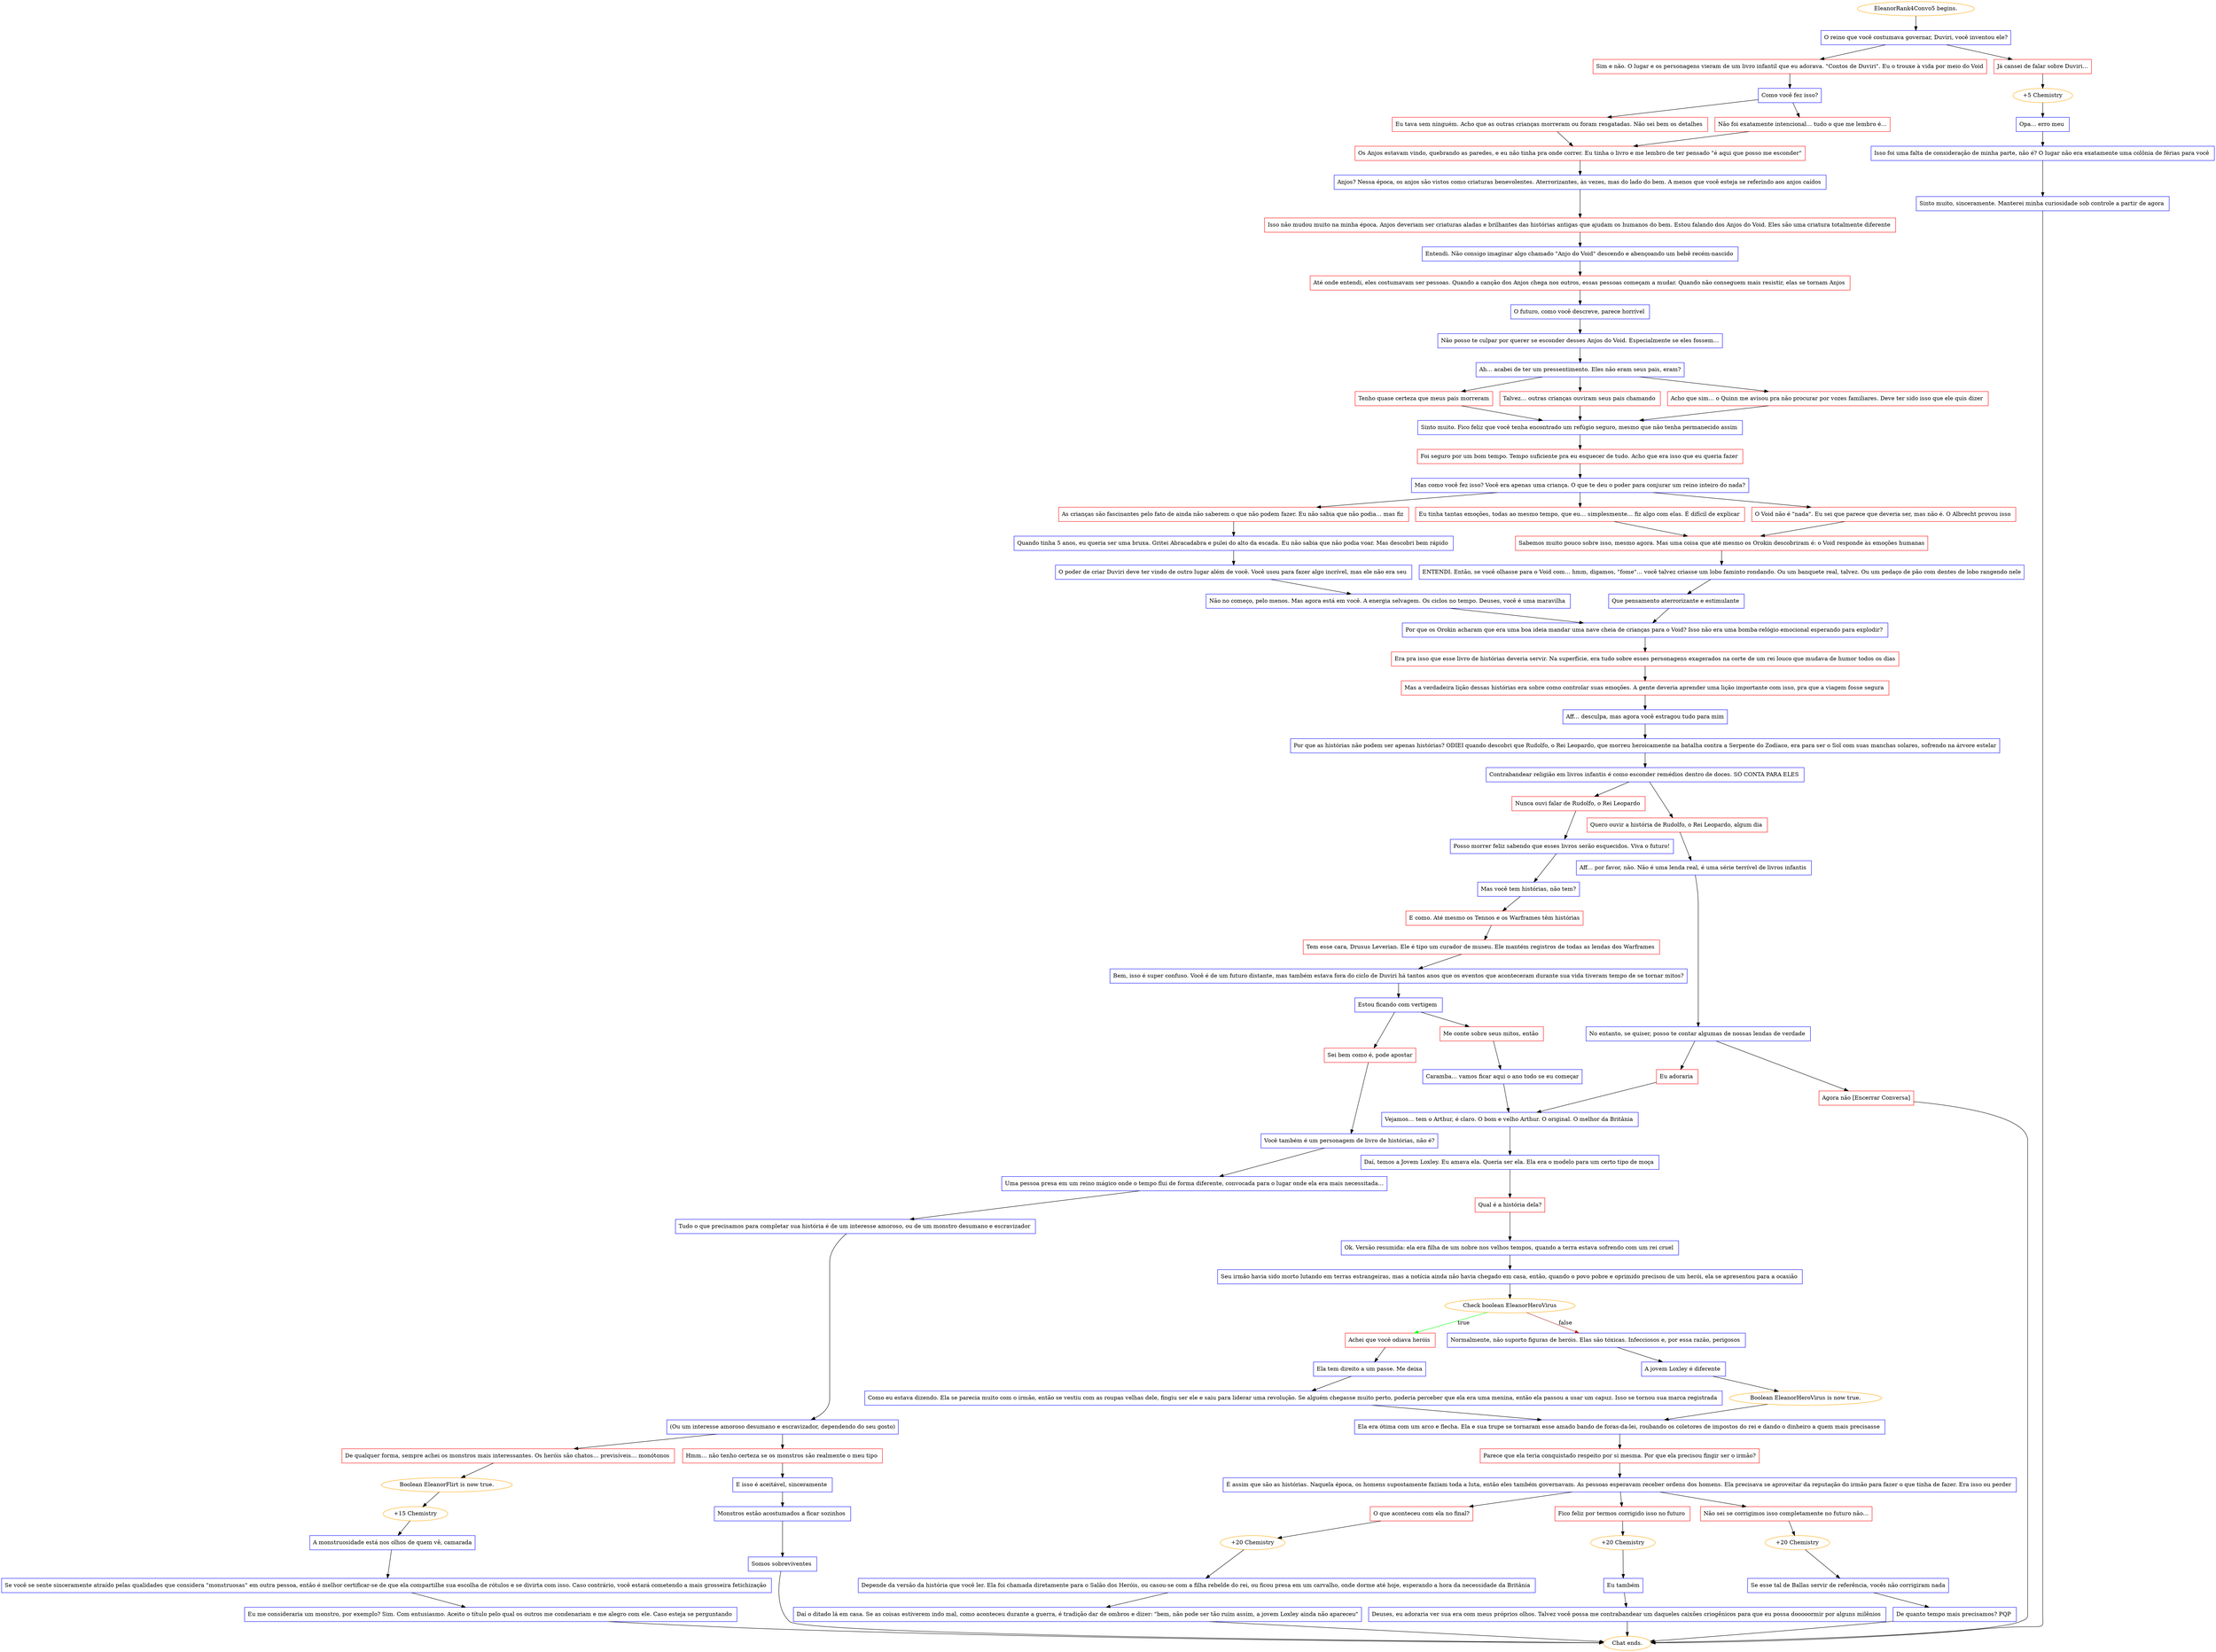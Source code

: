 digraph {
	"EleanorRank4Convo5 begins." [color=orange];
		"EleanorRank4Convo5 begins." -> j3923287126;
	j3923287126 [label="O reino que você costumava governar, Duviri, você inventou ele?",shape=box,color=blue];
		j3923287126 -> j3812034521;
		j3923287126 -> j3073850770;
	j3812034521 [label="Sim e não. O lugar e os personagens vieram de um livro infantil que eu adorava. \"Contos de Duviri\". Eu o trouxe à vida por meio do Void",shape=box,color=red];
		j3812034521 -> j3253732177;
	j3073850770 [label="Já cansei de falar sobre Duviri…",shape=box,color=red];
		j3073850770 -> j415547550;
	j3253732177 [label="Como você fez isso?",shape=box,color=blue];
		j3253732177 -> j1395616682;
		j3253732177 -> j4098508074;
	j415547550 [label="+5 Chemistry",color=orange];
		j415547550 -> j3483643687;
	j1395616682 [label="Eu tava sem ninguém. Acho que as outras crianças morreram ou foram resgatadas. Não sei bem os detalhes ",shape=box,color=red];
		j1395616682 -> j1401897892;
	j4098508074 [label="Não foi exatamente intencional… tudo o que me lembro é…",shape=box,color=red];
		j4098508074 -> j1401897892;
	j3483643687 [label="Opa… erro meu ",shape=box,color=blue];
		j3483643687 -> j886417994;
	j1401897892 [label="Os Anjos estavam vindo, quebrando as paredes, e eu não tinha pra onde correr. Eu tinha o livro e me lembro de ter pensado \"é aqui que posso me esconder\"",shape=box,color=red];
		j1401897892 -> j3628834746;
	j886417994 [label="Isso foi uma falta de consideração de minha parte, não é? O lugar não era exatamente uma colônia de férias para você ",shape=box,color=blue];
		j886417994 -> j3085991146;
	j3628834746 [label="Anjos? Nessa época, os anjos são vistos como criaturas benevolentes. Aterrorizantes, às vezes, mas do lado do bem. A menos que você esteja se referindo aos anjos caídos ",shape=box,color=blue];
		j3628834746 -> j1306470238;
	j3085991146 [label="Sinto muito, sinceramente. Manterei minha curiosidade sob controle a partir de agora ",shape=box,color=blue];
		j3085991146 -> "Chat ends.";
	j1306470238 [label="Isso não mudou muito na minha época. Anjos deveriam ser criaturas aladas e brilhantes das histórias antigas que ajudam os humanos do bem. Estou falando dos Anjos do Void. Eles são uma criatura totalmente diferente ",shape=box,color=red];
		j1306470238 -> j3797343465;
	"Chat ends." [color=orange];
	j3797343465 [label="Entendi. Não consigo imaginar algo chamado \"Anjo do Void\" descendo e abençoando um bebê recém-nascido ",shape=box,color=blue];
		j3797343465 -> j4261040368;
	j4261040368 [label="Até onde entendi, eles costumavam ser pessoas. Quando a canção dos Anjos chega nos outros, essas pessoas começam a mudar. Quando não conseguem mais resistir, elas se tornam Anjos ",shape=box,color=red];
		j4261040368 -> j2121637741;
	j2121637741 [label="O futuro, como você descreve, parece horrível ",shape=box,color=blue];
		j2121637741 -> j1985217293;
	j1985217293 [label="Não posso te culpar por querer se esconder desses Anjos do Void. Especialmente se eles fossem…",shape=box,color=blue];
		j1985217293 -> j3575905178;
	j3575905178 [label="Ah… acabei de ter um pressentimento. Eles não eram seus pais, eram?",shape=box,color=blue];
		j3575905178 -> j1261941496;
		j3575905178 -> j4018408722;
		j3575905178 -> j2246331111;
	j1261941496 [label="Tenho quase certeza que meus pais morreram",shape=box,color=red];
		j1261941496 -> j3160099813;
	j4018408722 [label="Talvez… outras crianças ouviram seus pais chamando ",shape=box,color=red];
		j4018408722 -> j3160099813;
	j2246331111 [label="Acho que sim… o Quinn me avisou pra não procurar por vozes familiares. Deve ter sido isso que ele quis dizer ",shape=box,color=red];
		j2246331111 -> j3160099813;
	j3160099813 [label="Sinto muito. Fico feliz que você tenha encontrado um refúgio seguro, mesmo que não tenha permanecido assim ",shape=box,color=blue];
		j3160099813 -> j3369178287;
	j3369178287 [label="Foi seguro por um bom tempo. Tempo suficiente pra eu esquecer de tudo. Acho que era isso que eu queria fazer ",shape=box,color=red];
		j3369178287 -> j38573324;
	j38573324 [label="Mas como você fez isso? Você era apenas uma criança. O que te deu o poder para conjurar um reino inteiro do nada?",shape=box,color=blue];
		j38573324 -> j2195898074;
		j38573324 -> j3601356399;
		j38573324 -> j1450062109;
	j2195898074 [label="As crianças são fascinantes pelo fato de ainda não saberem o que não podem fazer. Eu não sabia que não podia… mas fiz ",shape=box,color=red];
		j2195898074 -> j358038735;
	j3601356399 [label="Eu tinha tantas emoções, todas ao mesmo tempo, que eu… simplesmente… fiz algo com elas. É difícil de explicar ",shape=box,color=red];
		j3601356399 -> j2744537825;
	j1450062109 [label="O Void não é \"nada\". Eu sei que parece que deveria ser, mas não é. O Albrecht provou isso ",shape=box,color=red];
		j1450062109 -> j2744537825;
	j358038735 [label="Quando tinha 5 anos, eu queria ser uma bruxa. Gritei Abracadabra e pulei do alto da escada. Eu não sabia que não podia voar. Mas descobri bem rápido ",shape=box,color=blue];
		j358038735 -> j3443088709;
	j2744537825 [label="Sabemos muito pouco sobre isso, mesmo agora. Mas uma coisa que até mesmo os Orokin descobriram é: o Void responde às emoções humanas",shape=box,color=red];
		j2744537825 -> j2638155294;
	j3443088709 [label="O poder de criar Duviri deve ter vindo de outro lugar além de você. Você usou para fazer algo incrível, mas ele não era seu ",shape=box,color=blue];
		j3443088709 -> j2309124151;
	j2638155294 [label="ENTENDI. Então, se você olhasse para o Void com… hmm, digamos, \"fome\"… você talvez criasse um lobo faminto rondando. Ou um banquete real, talvez. Ou um pedaço de pão com dentes de lobo rangendo nele",shape=box,color=blue];
		j2638155294 -> j3472679371;
	j2309124151 [label="Não no começo, pelo menos. Mas agora está em você. A energia selvagem. Os ciclos no tempo. Deuses, você é uma maravilha ",shape=box,color=blue];
		j2309124151 -> j760056564;
	j3472679371 [label="Que pensamento aterrorizante e estimulante ",shape=box,color=blue];
		j3472679371 -> j760056564;
	j760056564 [label="Por que os Orokin acharam que era uma boa ideia mandar uma nave cheia de crianças para o Void? Isso não era uma bomba-relógio emocional esperando para explodir? ",shape=box,color=blue];
		j760056564 -> j4258227298;
	j4258227298 [label="Era pra isso que esse livro de histórias deveria servir. Na superfície, era tudo sobre esses personagens exagerados na corte de um rei louco que mudava de humor todos os dias",shape=box,color=red];
		j4258227298 -> j3134269663;
	j3134269663 [label="Mas a verdadeira lição dessas histórias era sobre como controlar suas emoções. A gente deveria aprender uma lição importante com isso, pra que a viagem fosse segura ",shape=box,color=red];
		j3134269663 -> j2308131601;
	j2308131601 [label="Aff… desculpa, mas agora você estragou tudo para mim",shape=box,color=blue];
		j2308131601 -> j2497422070;
	j2497422070 [label="Por que as histórias não podem ser apenas histórias? ODIEI quando descobri que Rudolfo, o Rei Leopardo, que morreu heroicamente na batalha contra a Serpente do Zodíaco, era para ser o Sol com suas manchas solares, sofrendo na árvore estelar",shape=box,color=blue];
		j2497422070 -> j4090507572;
	j4090507572 [label="Contrabandear religião em livros infantis é como esconder remédios dentro de doces. SÓ CONTA PARA ELES ",shape=box,color=blue];
		j4090507572 -> j3576927601;
		j4090507572 -> j3364389337;
	j3576927601 [label="Nunca ouvi falar de Rudolfo, o Rei Leopardo ",shape=box,color=red];
		j3576927601 -> j1978219534;
	j3364389337 [label="Quero ouvir a história de Rudolfo, o Rei Leopardo, algum dia ",shape=box,color=red];
		j3364389337 -> j2884931247;
	j1978219534 [label="Posso morrer feliz sabendo que esses livros serão esquecidos. Viva o futuro!",shape=box,color=blue];
		j1978219534 -> j1175372925;
	j2884931247 [label="Aff… por favor, não. Não é uma lenda real, é uma série terrível de livros infantis ",shape=box,color=blue];
		j2884931247 -> j1184510980;
	j1175372925 [label="Mas você tem histórias, não tem?",shape=box,color=blue];
		j1175372925 -> j4245875112;
	j1184510980 [label="No entanto, se quiser, posso te contar algumas de nossas lendas de verdade ",shape=box,color=blue];
		j1184510980 -> j402348430;
		j1184510980 -> j1478238277;
	j4245875112 [label="E como. Até mesmo os Tennos e os Warframes têm histórias",shape=box,color=red];
		j4245875112 -> j310593380;
	j402348430 [label="Eu adoraria ",shape=box,color=red];
		j402348430 -> j1671433450;
	j1478238277 [label="Agora não [Encerrar Conversa]",shape=box,color=red];
		j1478238277 -> "Chat ends.";
	j310593380 [label="Tem esse cara, Drusus Leverian. Ele é tipo um curador de museu. Ele mantém registros de todas as lendas dos Warframes ",shape=box,color=red];
		j310593380 -> j2941768622;
	j1671433450 [label="Vejamos… tem o Arthur, é claro. O bom e velho Arthur. O original. O melhor da Britânia ",shape=box,color=blue];
		j1671433450 -> j2521848242;
	j2941768622 [label="Bem, isso é super confuso. Você é de um futuro distante, mas também estava fora do ciclo de Duviri há tantos anos que os eventos que aconteceram durante sua vida tiveram tempo de se tornar mitos?",shape=box,color=blue];
		j2941768622 -> j1708107354;
	j2521848242 [label="Daí, temos a Jovem Loxley. Eu amava ela. Queria ser ela. Ela era o modelo para um certo tipo de moça ",shape=box,color=blue];
		j2521848242 -> j622172263;
	j1708107354 [label="Estou ficando com vertigem ",shape=box,color=blue];
		j1708107354 -> j2857118897;
		j1708107354 -> j2893837541;
	j622172263 [label="Qual é a história dela?",shape=box,color=red];
		j622172263 -> j558218042;
	j2857118897 [label="Sei bem como é, pode apostar",shape=box,color=red];
		j2857118897 -> j2280666181;
	j2893837541 [label="Me conte sobre seus mitos, então ",shape=box,color=red];
		j2893837541 -> j3541486471;
	j558218042 [label="Ok. Versão resumida: ela era filha de um nobre nos velhos tempos, quando a terra estava sofrendo com um rei cruel ",shape=box,color=blue];
		j558218042 -> j292428861;
	j2280666181 [label="Você também é um personagem de livro de histórias, não é?",shape=box,color=blue];
		j2280666181 -> j3879064575;
	j3541486471 [label="Caramba… vamos ficar aqui o ano todo se eu começar",shape=box,color=blue];
		j3541486471 -> j1671433450;
	j292428861 [label="Seu irmão havia sido morto lutando em terras estrangeiras, mas a notícia ainda não havia chegado em casa, então, quando o povo pobre e oprimido precisou de um herói, ela se apresentou para a ocasião ",shape=box,color=blue];
		j292428861 -> j1630342508;
	j3879064575 [label="Uma pessoa presa em um reino mágico onde o tempo flui de forma diferente, convocada para o lugar onde ela era mais necessitada…",shape=box,color=blue];
		j3879064575 -> j628287152;
	j1630342508 [label="Check boolean EleanorHeroVirus",color=orange];
		j1630342508 -> j3649680204 [label=true,color=green];
		j1630342508 -> j2847536182 [label=false,color=brown];
	j628287152 [label="Tudo o que precisamos para completar sua história é de um interesse amoroso, ou de um monstro desumano e escravizador ",shape=box,color=blue];
		j628287152 -> j3268115268;
	j3649680204 [label="Achei que você odiava heróis ",shape=box,color=red];
		j3649680204 -> j980162894;
	j2847536182 [label="Normalmente, não suporto figuras de heróis. Elas são tóxicas. Infecciosos e, por essa razão, perigosos ",shape=box,color=blue];
		j2847536182 -> j952841820;
	j3268115268 [label="(Ou um interesse amoroso desumano e escravizador, dependendo do seu gosto)",shape=box,color=blue];
		j3268115268 -> j424705317;
		j3268115268 -> j970567500;
	j980162894 [label="Ela tem direito a um passe. Me deixa",shape=box,color=blue];
		j980162894 -> j678972751;
	j952841820 [label="A jovem Loxley é diferente ",shape=box,color=blue];
		j952841820 -> j3361575484;
	j424705317 [label="De qualquer forma, sempre achei os monstros mais interessantes. Os heróis são chatos… previsíveis… monótonos ",shape=box,color=red];
		j424705317 -> j2810258583;
	j970567500 [label="Hmm… não tenho certeza se os monstros são realmente o meu tipo ",shape=box,color=red];
		j970567500 -> j3501866336;
	j678972751 [label="Como eu estava dizendo. Ela se parecia muito com o irmão, então se vestiu com as roupas velhas dele, fingiu ser ele e saiu para liderar uma revolução. Se alguém chegasse muito perto, poderia perceber que ela era uma menina, então ela passou a usar um capuz. Isso se tornou sua marca registrada ",shape=box,color=blue];
		j678972751 -> j3918195675;
	j3361575484 [label="Boolean EleanorHeroVirus is now true.",color=orange];
		j3361575484 -> j3918195675;
	j2810258583 [label="Boolean EleanorFlirt is now true.",color=orange];
		j2810258583 -> j3873359632;
	j3501866336 [label="E isso é aceitável, sinceramente ",shape=box,color=blue];
		j3501866336 -> j1124886776;
	j3918195675 [label="Ela era ótima com um arco e flecha. Ela e sua trupe se tornaram esse amado bando de foras-da-lei, roubando os coletores de impostos do rei e dando o dinheiro a quem mais precisasse ",shape=box,color=blue];
		j3918195675 -> j1128921139;
	j3873359632 [label="+15 Chemistry",color=orange];
		j3873359632 -> j1957859677;
	j1124886776 [label="Monstros estão acostumados a ficar sozinhos ",shape=box,color=blue];
		j1124886776 -> j670679932;
	j1128921139 [label="Parece que ela teria conquistado respeito por si mesma. Por que ela precisou fingir ser o irmão?",shape=box,color=red];
		j1128921139 -> j404192463;
	j1957859677 [label="A monstruosidade está nos olhos de quem vê, camarada",shape=box,color=blue];
		j1957859677 -> j223737798;
	j670679932 [label="Somos sobreviventes ",shape=box,color=blue];
		j670679932 -> "Chat ends.";
	j404192463 [label="É assim que são as histórias. Naquela época, os homens supostamente faziam toda a luta, então eles também governavam. As pessoas esperavam receber ordens dos homens. Ela precisava se aproveitar da reputação do irmão para fazer o que tinha de fazer. Era isso ou perder ",shape=box,color=blue];
		j404192463 -> j2077790020;
		j404192463 -> j2699811980;
		j404192463 -> j3337665961;
	j223737798 [label="Se você se sente sinceramente atraído pelas qualidades que considera \"monstruosas\" em outra pessoa, então é melhor certificar-se de que ela compartilhe sua escolha de rótulos e se divirta com isso. Caso contrário, você estará cometendo a mais grosseira fetichização ",shape=box,color=blue];
		j223737798 -> j1089466756;
	j2077790020 [label="O que aconteceu com ela no final?",shape=box,color=red];
		j2077790020 -> j1261687951;
	j2699811980 [label="Fico feliz por termos corrigido isso no futuro ",shape=box,color=red];
		j2699811980 -> j1426336513;
	j3337665961 [label="Não sei se corrigimos isso completamente no futuro não…",shape=box,color=red];
		j3337665961 -> j3519676455;
	j1089466756 [label="Eu me consideraria um monstro, por exemplo? Sim. Com entusiasmo. Aceito o título pelo qual os outros me condenariam e me alegro com ele. Caso esteja se perguntando ",shape=box,color=blue];
		j1089466756 -> "Chat ends.";
	j1261687951 [label="+20 Chemistry",color=orange];
		j1261687951 -> j1369195584;
	j1426336513 [label="+20 Chemistry",color=orange];
		j1426336513 -> j1118319597;
	j3519676455 [label="+20 Chemistry",color=orange];
		j3519676455 -> j1255701330;
	j1369195584 [label="Depende da versão da história que você ler. Ela foi chamada diretamente para o Salão dos Heróis, ou casou-se com a filha rebelde do rei, ou ficou presa em um carvalho, onde dorme até hoje, esperando a hora da necessidade da Britânia ",shape=box,color=blue];
		j1369195584 -> j2339604452;
	j1118319597 [label="Eu também",shape=box,color=blue];
		j1118319597 -> j4107990756;
	j1255701330 [label="Se esse tal de Ballas servir de referência, vocês não corrigiram nada",shape=box,color=blue];
		j1255701330 -> j835900781;
	j2339604452 [label="Daí o ditado lá em casa. Se as coisas estiverem indo mal, como aconteceu durante a guerra, é tradição dar de ombros e dizer: \"bem, não pode ser tão ruim assim, a jovem Loxley ainda não apareceu\"",shape=box,color=blue];
		j2339604452 -> "Chat ends.";
	j4107990756 [label="Deuses, eu adoraria ver sua era com meus próprios olhos. Talvez você possa me contrabandear um daqueles caixões criogênicos para que eu possa dooooormir por alguns milênios ",shape=box,color=blue];
		j4107990756 -> "Chat ends.";
	j835900781 [label="De quanto tempo mais precisamos? PQP ",shape=box,color=blue];
		j835900781 -> "Chat ends.";
}